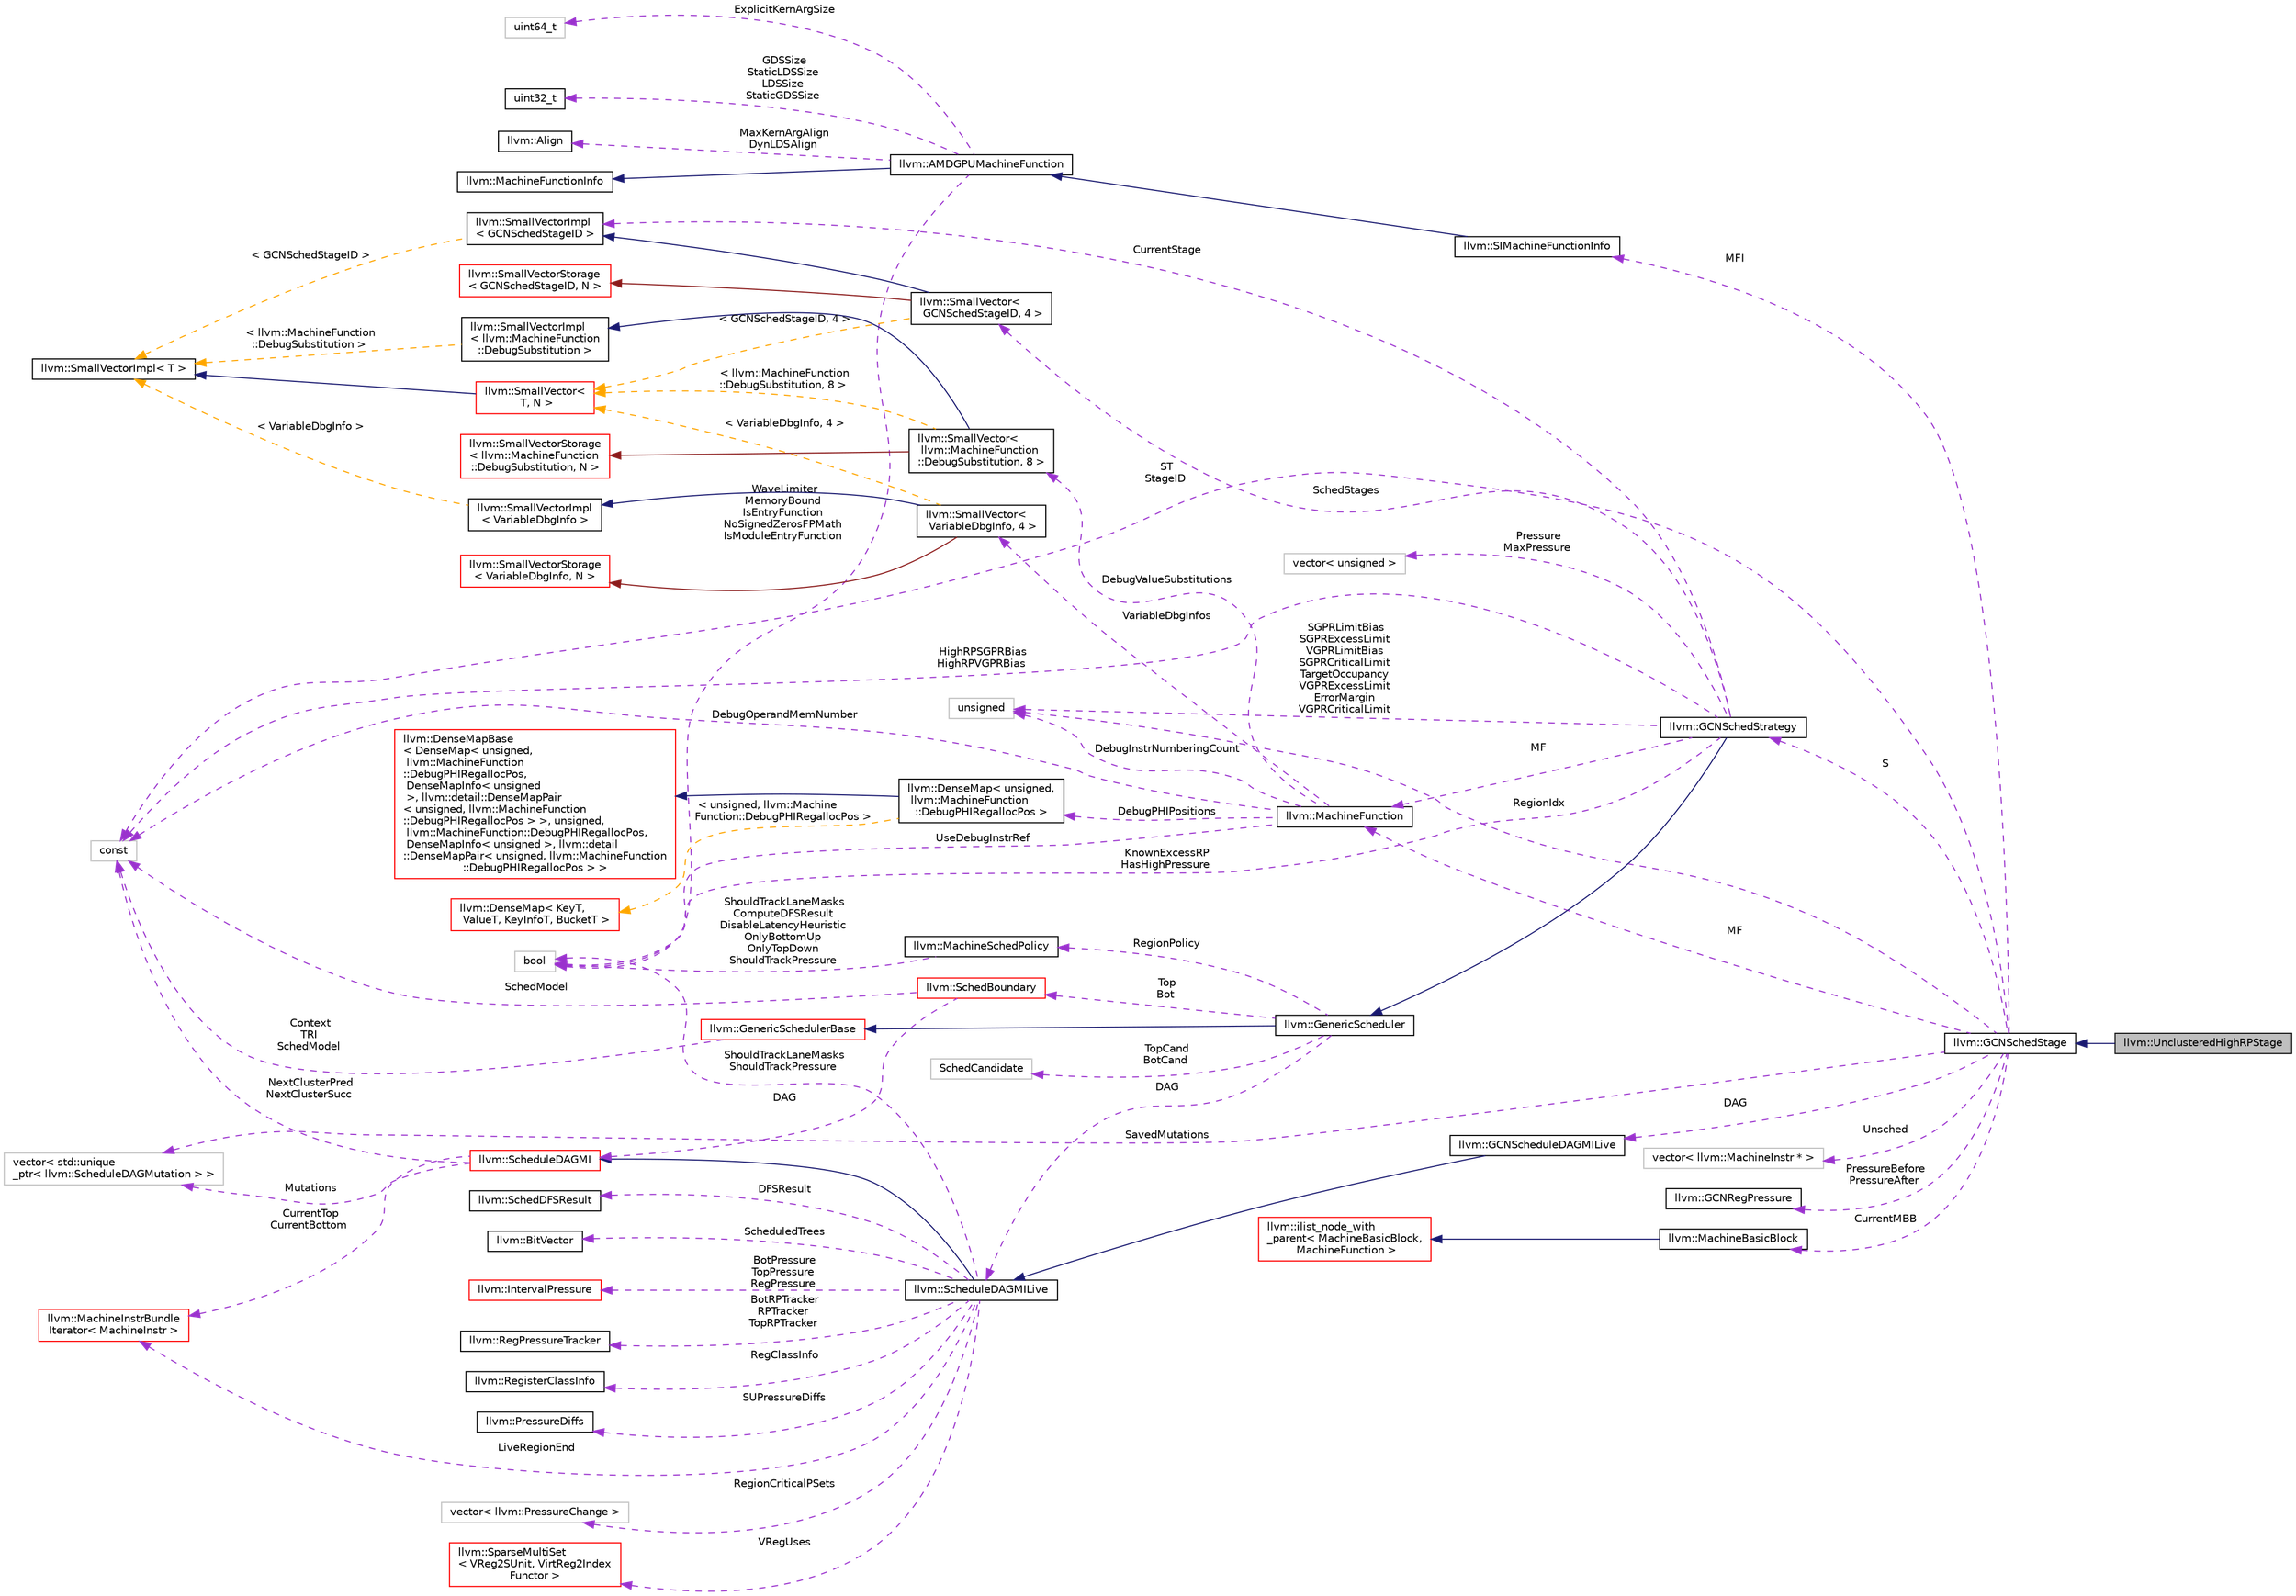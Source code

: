 digraph "llvm::UnclusteredHighRPStage"
{
 // LATEX_PDF_SIZE
  bgcolor="transparent";
  edge [fontname="Helvetica",fontsize="10",labelfontname="Helvetica",labelfontsize="10"];
  node [fontname="Helvetica",fontsize="10",shape=record];
  rankdir="LR";
  Node1 [label="llvm::UnclusteredHighRPStage",height=0.2,width=0.4,color="black", fillcolor="grey75", style="filled", fontcolor="black",tooltip=" "];
  Node2 -> Node1 [dir="back",color="midnightblue",fontsize="10",style="solid",fontname="Helvetica"];
  Node2 [label="llvm::GCNSchedStage",height=0.2,width=0.4,color="black",URL="$classllvm_1_1GCNSchedStage.html",tooltip=" "];
  Node3 -> Node2 [dir="back",color="darkorchid3",fontsize="10",style="dashed",label=" DAG" ,fontname="Helvetica"];
  Node3 [label="llvm::GCNScheduleDAGMILive",height=0.2,width=0.4,color="black",URL="$classllvm_1_1GCNScheduleDAGMILive.html",tooltip=" "];
  Node4 -> Node3 [dir="back",color="midnightblue",fontsize="10",style="solid",fontname="Helvetica"];
  Node4 [label="llvm::ScheduleDAGMILive",height=0.2,width=0.4,color="black",URL="$classllvm_1_1ScheduleDAGMILive.html",tooltip="ScheduleDAGMILive is an implementation of ScheduleDAGInstrs that schedules machine instructions while..."];
  Node5 -> Node4 [dir="back",color="midnightblue",fontsize="10",style="solid",fontname="Helvetica"];
  Node5 [label="llvm::ScheduleDAGMI",height=0.2,width=0.4,color="red",URL="$classllvm_1_1ScheduleDAGMI.html",tooltip="ScheduleDAGMI is an implementation of ScheduleDAGInstrs that simply schedules machine instructions ac..."];
  Node38 -> Node5 [dir="back",color="darkorchid3",fontsize="10",style="dashed",label=" CurrentTop\nCurrentBottom" ,fontname="Helvetica"];
  Node38 [label="llvm::MachineInstrBundle\lIterator\< MachineInstr \>",height=0.2,width=0.4,color="red",URL="$classllvm_1_1MachineInstrBundleIterator.html",tooltip=" "];
  Node75 -> Node5 [dir="back",color="darkorchid3",fontsize="10",style="dashed",label=" Mutations" ,fontname="Helvetica"];
  Node75 [label="vector\< std::unique\l_ptr\< llvm::ScheduleDAGMutation \> \>",height=0.2,width=0.4,color="grey75",tooltip=" "];
  Node24 -> Node5 [dir="back",color="darkorchid3",fontsize="10",style="dashed",label=" NextClusterPred\nNextClusterSucc" ,fontname="Helvetica"];
  Node24 [label="const",height=0.2,width=0.4,color="grey75",tooltip=" "];
  Node81 -> Node4 [dir="back",color="darkorchid3",fontsize="10",style="dashed",label=" BotPressure\nTopPressure\nRegPressure" ,fontname="Helvetica"];
  Node81 [label="llvm::IntervalPressure",height=0.2,width=0.4,color="red",URL="$structllvm_1_1IntervalPressure.html",tooltip="RegisterPressure computed within a region of instructions delimited by TopIdx and BottomIdx."];
  Node88 -> Node4 [dir="back",color="darkorchid3",fontsize="10",style="dashed",label=" BotRPTracker\nRPTracker\nTopRPTracker" ,fontname="Helvetica"];
  Node88 [label="llvm::RegPressureTracker",height=0.2,width=0.4,color="black",URL="$classllvm_1_1RegPressureTracker.html",tooltip="Track the current register pressure at some position in the instruction stream, and remember the high..."];
  Node38 -> Node4 [dir="back",color="darkorchid3",fontsize="10",style="dashed",label=" LiveRegionEnd" ,fontname="Helvetica"];
  Node89 -> Node4 [dir="back",color="darkorchid3",fontsize="10",style="dashed",label=" RegClassInfo" ,fontname="Helvetica"];
  Node89 [label="llvm::RegisterClassInfo",height=0.2,width=0.4,color="black",URL="$classllvm_1_1RegisterClassInfo.html",tooltip=" "];
  Node90 -> Node4 [dir="back",color="darkorchid3",fontsize="10",style="dashed",label=" SUPressureDiffs" ,fontname="Helvetica"];
  Node90 [label="llvm::PressureDiffs",height=0.2,width=0.4,color="black",URL="$classllvm_1_1PressureDiffs.html",tooltip="Array of PressureDiffs."];
  Node23 -> Node4 [dir="back",color="darkorchid3",fontsize="10",style="dashed",label=" ShouldTrackLaneMasks\nShouldTrackPressure" ,fontname="Helvetica"];
  Node23 [label="bool",height=0.2,width=0.4,color="grey75",tooltip=" "];
  Node91 -> Node4 [dir="back",color="darkorchid3",fontsize="10",style="dashed",label=" RegionCriticalPSets" ,fontname="Helvetica"];
  Node91 [label="vector\< llvm::PressureChange \>",height=0.2,width=0.4,color="grey75",tooltip=" "];
  Node72 -> Node4 [dir="back",color="darkorchid3",fontsize="10",style="dashed",label=" VRegUses" ,fontname="Helvetica"];
  Node72 [label="llvm::SparseMultiSet\l\< VReg2SUnit, VirtReg2Index\lFunctor \>",height=0.2,width=0.4,color="red",URL="$classllvm_1_1SparseMultiSet.html",tooltip=" "];
  Node92 -> Node4 [dir="back",color="darkorchid3",fontsize="10",style="dashed",label=" DFSResult" ,fontname="Helvetica"];
  Node92 [label="llvm::SchedDFSResult",height=0.2,width=0.4,color="black",URL="$classllvm_1_1SchedDFSResult.html",tooltip="Compute the values of each DAG node for various metrics during DFS."];
  Node93 -> Node4 [dir="back",color="darkorchid3",fontsize="10",style="dashed",label=" ScheduledTrees" ,fontname="Helvetica"];
  Node93 [label="llvm::BitVector",height=0.2,width=0.4,color="black",URL="$classllvm_1_1BitVector.html",tooltip=" "];
  Node8 -> Node2 [dir="back",color="darkorchid3",fontsize="10",style="dashed",label=" MF" ,fontname="Helvetica"];
  Node8 [label="llvm::MachineFunction",height=0.2,width=0.4,color="black",URL="$classllvm_1_1MachineFunction.html",tooltip=" "];
  Node9 -> Node8 [dir="back",color="darkorchid3",fontsize="10",style="dashed",label=" DebugValueSubstitutions" ,fontname="Helvetica"];
  Node9 [label="llvm::SmallVector\<\l llvm::MachineFunction\l::DebugSubstitution, 8 \>",height=0.2,width=0.4,color="black",URL="$classllvm_1_1SmallVector.html",tooltip=" "];
  Node10 -> Node9 [dir="back",color="midnightblue",fontsize="10",style="solid",fontname="Helvetica"];
  Node10 [label="llvm::SmallVectorImpl\l\< llvm::MachineFunction\l::DebugSubstitution \>",height=0.2,width=0.4,color="black",URL="$classllvm_1_1SmallVectorImpl.html",tooltip=" "];
  Node11 -> Node10 [dir="back",color="orange",fontsize="10",style="dashed",label=" \< llvm::MachineFunction\l::DebugSubstitution \>" ,fontname="Helvetica"];
  Node11 [label="llvm::SmallVectorImpl\< T \>",height=0.2,width=0.4,color="black",URL="$classllvm_1_1SmallVectorImpl.html",tooltip="This class consists of common code factored out of the SmallVector class to reduce code duplication b..."];
  Node12 -> Node9 [dir="back",color="firebrick4",fontsize="10",style="solid",fontname="Helvetica"];
  Node12 [label="llvm::SmallVectorStorage\l\< llvm::MachineFunction\l::DebugSubstitution, N \>",height=0.2,width=0.4,color="red",URL="$structllvm_1_1SmallVectorStorage.html",tooltip=" "];
  Node15 -> Node9 [dir="back",color="orange",fontsize="10",style="dashed",label=" \< llvm::MachineFunction\l::DebugSubstitution, 8 \>" ,fontname="Helvetica"];
  Node15 [label="llvm::SmallVector\<\l T, N \>",height=0.2,width=0.4,color="red",URL="$classllvm_1_1SmallVector.html",tooltip="This is a 'vector' (really, a variable-sized array), optimized for the case when the array is small."];
  Node11 -> Node15 [dir="back",color="midnightblue",fontsize="10",style="solid",fontname="Helvetica"];
  Node17 -> Node8 [dir="back",color="darkorchid3",fontsize="10",style="dashed",label=" DebugPHIPositions" ,fontname="Helvetica"];
  Node17 [label="llvm::DenseMap\< unsigned,\l llvm::MachineFunction\l::DebugPHIRegallocPos \>",height=0.2,width=0.4,color="black",URL="$classllvm_1_1DenseMap.html",tooltip=" "];
  Node18 -> Node17 [dir="back",color="midnightblue",fontsize="10",style="solid",fontname="Helvetica"];
  Node18 [label="llvm::DenseMapBase\l\< DenseMap\< unsigned,\l llvm::MachineFunction\l::DebugPHIRegallocPos,\l DenseMapInfo\< unsigned\l \>, llvm::detail::DenseMapPair\l\< unsigned, llvm::MachineFunction\l::DebugPHIRegallocPos \> \>, unsigned,\l llvm::MachineFunction::DebugPHIRegallocPos,\l DenseMapInfo\< unsigned \>, llvm::detail\l::DenseMapPair\< unsigned, llvm::MachineFunction\l::DebugPHIRegallocPos \> \>",height=0.2,width=0.4,color="red",URL="$classllvm_1_1DenseMapBase.html",tooltip=" "];
  Node21 -> Node17 [dir="back",color="orange",fontsize="10",style="dashed",label=" \< unsigned, llvm::Machine\lFunction::DebugPHIRegallocPos \>" ,fontname="Helvetica"];
  Node21 [label="llvm::DenseMap\< KeyT,\l ValueT, KeyInfoT, BucketT \>",height=0.2,width=0.4,color="red",URL="$classllvm_1_1DenseMap.html",tooltip=" "];
  Node23 -> Node8 [dir="back",color="darkorchid3",fontsize="10",style="dashed",label=" UseDebugInstrRef" ,fontname="Helvetica"];
  Node24 -> Node8 [dir="back",color="darkorchid3",fontsize="10",style="dashed",label=" DebugOperandMemNumber" ,fontname="Helvetica"];
  Node25 -> Node8 [dir="back",color="darkorchid3",fontsize="10",style="dashed",label=" DebugInstrNumberingCount" ,fontname="Helvetica"];
  Node25 [label="unsigned",height=0.2,width=0.4,color="grey75",tooltip=" "];
  Node26 -> Node8 [dir="back",color="darkorchid3",fontsize="10",style="dashed",label=" VariableDbgInfos" ,fontname="Helvetica"];
  Node26 [label="llvm::SmallVector\<\l VariableDbgInfo, 4 \>",height=0.2,width=0.4,color="black",URL="$classllvm_1_1SmallVector.html",tooltip=" "];
  Node27 -> Node26 [dir="back",color="midnightblue",fontsize="10",style="solid",fontname="Helvetica"];
  Node27 [label="llvm::SmallVectorImpl\l\< VariableDbgInfo \>",height=0.2,width=0.4,color="black",URL="$classllvm_1_1SmallVectorImpl.html",tooltip=" "];
  Node11 -> Node27 [dir="back",color="orange",fontsize="10",style="dashed",label=" \< VariableDbgInfo \>" ,fontname="Helvetica"];
  Node28 -> Node26 [dir="back",color="firebrick4",fontsize="10",style="solid",fontname="Helvetica"];
  Node28 [label="llvm::SmallVectorStorage\l\< VariableDbgInfo, N \>",height=0.2,width=0.4,color="red",URL="$structllvm_1_1SmallVectorStorage.html",tooltip=" "];
  Node15 -> Node26 [dir="back",color="orange",fontsize="10",style="dashed",label=" \< VariableDbgInfo, 4 \>" ,fontname="Helvetica"];
  Node94 -> Node2 [dir="back",color="darkorchid3",fontsize="10",style="dashed",label=" S" ,fontname="Helvetica"];
  Node94 [label="llvm::GCNSchedStrategy",height=0.2,width=0.4,color="black",URL="$classllvm_1_1GCNSchedStrategy.html",tooltip="This is a minimal scheduler strategy."];
  Node95 -> Node94 [dir="back",color="midnightblue",fontsize="10",style="solid",fontname="Helvetica"];
  Node95 [label="llvm::GenericScheduler",height=0.2,width=0.4,color="black",URL="$classllvm_1_1GenericScheduler.html",tooltip="GenericScheduler shrinks the unscheduled zone using heuristics to balance the schedule."];
  Node96 -> Node95 [dir="back",color="midnightblue",fontsize="10",style="solid",fontname="Helvetica"];
  Node96 [label="llvm::GenericSchedulerBase",height=0.2,width=0.4,color="red",URL="$classllvm_1_1GenericSchedulerBase.html",tooltip="Base class for GenericScheduler."];
  Node24 -> Node96 [dir="back",color="darkorchid3",fontsize="10",style="dashed",label=" Context\nTRI\nSchedModel" ,fontname="Helvetica"];
  Node102 -> Node95 [dir="back",color="darkorchid3",fontsize="10",style="dashed",label=" RegionPolicy" ,fontname="Helvetica"];
  Node102 [label="llvm::MachineSchedPolicy",height=0.2,width=0.4,color="black",URL="$structllvm_1_1MachineSchedPolicy.html",tooltip="Define a generic scheduling policy for targets that don't provide their own MachineSchedStrategy."];
  Node23 -> Node102 [dir="back",color="darkorchid3",fontsize="10",style="dashed",label=" ShouldTrackLaneMasks\nComputeDFSResult\nDisableLatencyHeuristic\nOnlyBottomUp\nOnlyTopDown\nShouldTrackPressure" ,fontname="Helvetica"];
  Node4 -> Node95 [dir="back",color="darkorchid3",fontsize="10",style="dashed",label=" DAG" ,fontname="Helvetica"];
  Node103 -> Node95 [dir="back",color="darkorchid3",fontsize="10",style="dashed",label=" Top\nBot" ,fontname="Helvetica"];
  Node103 [label="llvm::SchedBoundary",height=0.2,width=0.4,color="red",URL="$classllvm_1_1SchedBoundary.html",tooltip="Each Scheduling boundary is associated with ready queues."];
  Node5 -> Node103 [dir="back",color="darkorchid3",fontsize="10",style="dashed",label=" DAG" ,fontname="Helvetica"];
  Node24 -> Node103 [dir="back",color="darkorchid3",fontsize="10",style="dashed",label=" SchedModel" ,fontname="Helvetica"];
  Node106 -> Node95 [dir="back",color="darkorchid3",fontsize="10",style="dashed",label=" TopCand\nBotCand" ,fontname="Helvetica"];
  Node106 [label="SchedCandidate",height=0.2,width=0.4,color="grey75",tooltip=" "];
  Node107 -> Node94 [dir="back",color="darkorchid3",fontsize="10",style="dashed",label=" SchedStages" ,fontname="Helvetica"];
  Node107 [label="llvm::SmallVector\<\l GCNSchedStageID, 4 \>",height=0.2,width=0.4,color="black",URL="$classllvm_1_1SmallVector.html",tooltip=" "];
  Node108 -> Node107 [dir="back",color="midnightblue",fontsize="10",style="solid",fontname="Helvetica"];
  Node108 [label="llvm::SmallVectorImpl\l\< GCNSchedStageID \>",height=0.2,width=0.4,color="black",URL="$classllvm_1_1SmallVectorImpl.html",tooltip=" "];
  Node11 -> Node108 [dir="back",color="orange",fontsize="10",style="dashed",label=" \< GCNSchedStageID \>" ,fontname="Helvetica"];
  Node109 -> Node107 [dir="back",color="firebrick4",fontsize="10",style="solid",fontname="Helvetica"];
  Node109 [label="llvm::SmallVectorStorage\l\< GCNSchedStageID, N \>",height=0.2,width=0.4,color="red",URL="$structllvm_1_1SmallVectorStorage.html",tooltip=" "];
  Node15 -> Node107 [dir="back",color="orange",fontsize="10",style="dashed",label=" \< GCNSchedStageID, 4 \>" ,fontname="Helvetica"];
  Node8 -> Node94 [dir="back",color="darkorchid3",fontsize="10",style="dashed",label=" MF" ,fontname="Helvetica"];
  Node86 -> Node94 [dir="back",color="darkorchid3",fontsize="10",style="dashed",label=" Pressure\nMaxPressure" ,fontname="Helvetica"];
  Node86 [label="vector\< unsigned \>",height=0.2,width=0.4,color="grey75",tooltip=" "];
  Node23 -> Node94 [dir="back",color="darkorchid3",fontsize="10",style="dashed",label=" KnownExcessRP\nHasHighPressure" ,fontname="Helvetica"];
  Node24 -> Node94 [dir="back",color="darkorchid3",fontsize="10",style="dashed",label=" HighRPSGPRBias\nHighRPVGPRBias" ,fontname="Helvetica"];
  Node108 -> Node94 [dir="back",color="darkorchid3",fontsize="10",style="dashed",label=" CurrentStage" ,fontname="Helvetica"];
  Node25 -> Node94 [dir="back",color="darkorchid3",fontsize="10",style="dashed",label=" SGPRLimitBias\nSGPRExcessLimit\nVGPRLimitBias\nSGPRCriticalLimit\nTargetOccupancy\nVGPRExcessLimit\nErrorMargin\nVGPRCriticalLimit" ,fontname="Helvetica"];
  Node110 -> Node2 [dir="back",color="darkorchid3",fontsize="10",style="dashed",label=" MFI" ,fontname="Helvetica"];
  Node110 [label="llvm::SIMachineFunctionInfo",height=0.2,width=0.4,color="black",URL="$classllvm_1_1SIMachineFunctionInfo.html",tooltip="This class keeps track of the SPI_SP_INPUT_ADDR config register, which tells the hardware which inter..."];
  Node111 -> Node110 [dir="back",color="midnightblue",fontsize="10",style="solid",fontname="Helvetica"];
  Node111 [label="llvm::AMDGPUMachineFunction",height=0.2,width=0.4,color="black",URL="$classllvm_1_1AMDGPUMachineFunction.html",tooltip=" "];
  Node112 -> Node111 [dir="back",color="midnightblue",fontsize="10",style="solid",fontname="Helvetica"];
  Node112 [label="llvm::MachineFunctionInfo",height=0.2,width=0.4,color="black",URL="$structllvm_1_1MachineFunctionInfo.html",tooltip="MachineFunctionInfo - This class can be derived from and used by targets to hold private target-speci..."];
  Node48 -> Node111 [dir="back",color="darkorchid3",fontsize="10",style="dashed",label=" ExplicitKernArgSize" ,fontname="Helvetica"];
  Node48 [label="uint64_t",height=0.2,width=0.4,color="grey75",tooltip=" "];
  Node113 -> Node111 [dir="back",color="darkorchid3",fontsize="10",style="dashed",label=" GDSSize\nStaticLDSSize\nLDSSize\nStaticGDSSize" ,fontname="Helvetica"];
  Node113 [label="uint32_t",height=0.2,width=0.4,color="black",URL="$classuint32__t.html",tooltip=" "];
  Node23 -> Node111 [dir="back",color="darkorchid3",fontsize="10",style="dashed",label=" WaveLimiter\nMemoryBound\nIsEntryFunction\nNoSignedZerosFPMath\nIsModuleEntryFunction" ,fontname="Helvetica"];
  Node114 -> Node111 [dir="back",color="darkorchid3",fontsize="10",style="dashed",label=" MaxKernArgAlign\nDynLDSAlign" ,fontname="Helvetica"];
  Node114 [label="llvm::Align",height=0.2,width=0.4,color="black",URL="$structllvm_1_1Align.html",tooltip="This struct is a compact representation of a valid (non-zero power of two) alignment."];
  Node115 -> Node2 [dir="back",color="darkorchid3",fontsize="10",style="dashed",label=" Unsched" ,fontname="Helvetica"];
  Node115 [label="vector\< llvm::MachineInstr * \>",height=0.2,width=0.4,color="grey75",tooltip=" "];
  Node116 -> Node2 [dir="back",color="darkorchid3",fontsize="10",style="dashed",label=" PressureBefore\nPressureAfter" ,fontname="Helvetica"];
  Node116 [label="llvm::GCNRegPressure",height=0.2,width=0.4,color="black",URL="$structllvm_1_1GCNRegPressure.html",tooltip=" "];
  Node75 -> Node2 [dir="back",color="darkorchid3",fontsize="10",style="dashed",label=" SavedMutations" ,fontname="Helvetica"];
  Node53 -> Node2 [dir="back",color="darkorchid3",fontsize="10",style="dashed",label=" CurrentMBB" ,fontname="Helvetica"];
  Node53 [label="llvm::MachineBasicBlock",height=0.2,width=0.4,color="black",URL="$classllvm_1_1MachineBasicBlock.html",tooltip=" "];
  Node54 -> Node53 [dir="back",color="midnightblue",fontsize="10",style="solid",fontname="Helvetica"];
  Node54 [label="llvm::ilist_node_with\l_parent\< MachineBasicBlock,\l MachineFunction \>",height=0.2,width=0.4,color="red",URL="$classllvm_1_1ilist__node__with__parent.html",tooltip=" "];
  Node25 -> Node2 [dir="back",color="darkorchid3",fontsize="10",style="dashed",label=" RegionIdx" ,fontname="Helvetica"];
  Node24 -> Node2 [dir="back",color="darkorchid3",fontsize="10",style="dashed",label=" ST\nStageID" ,fontname="Helvetica"];
}
